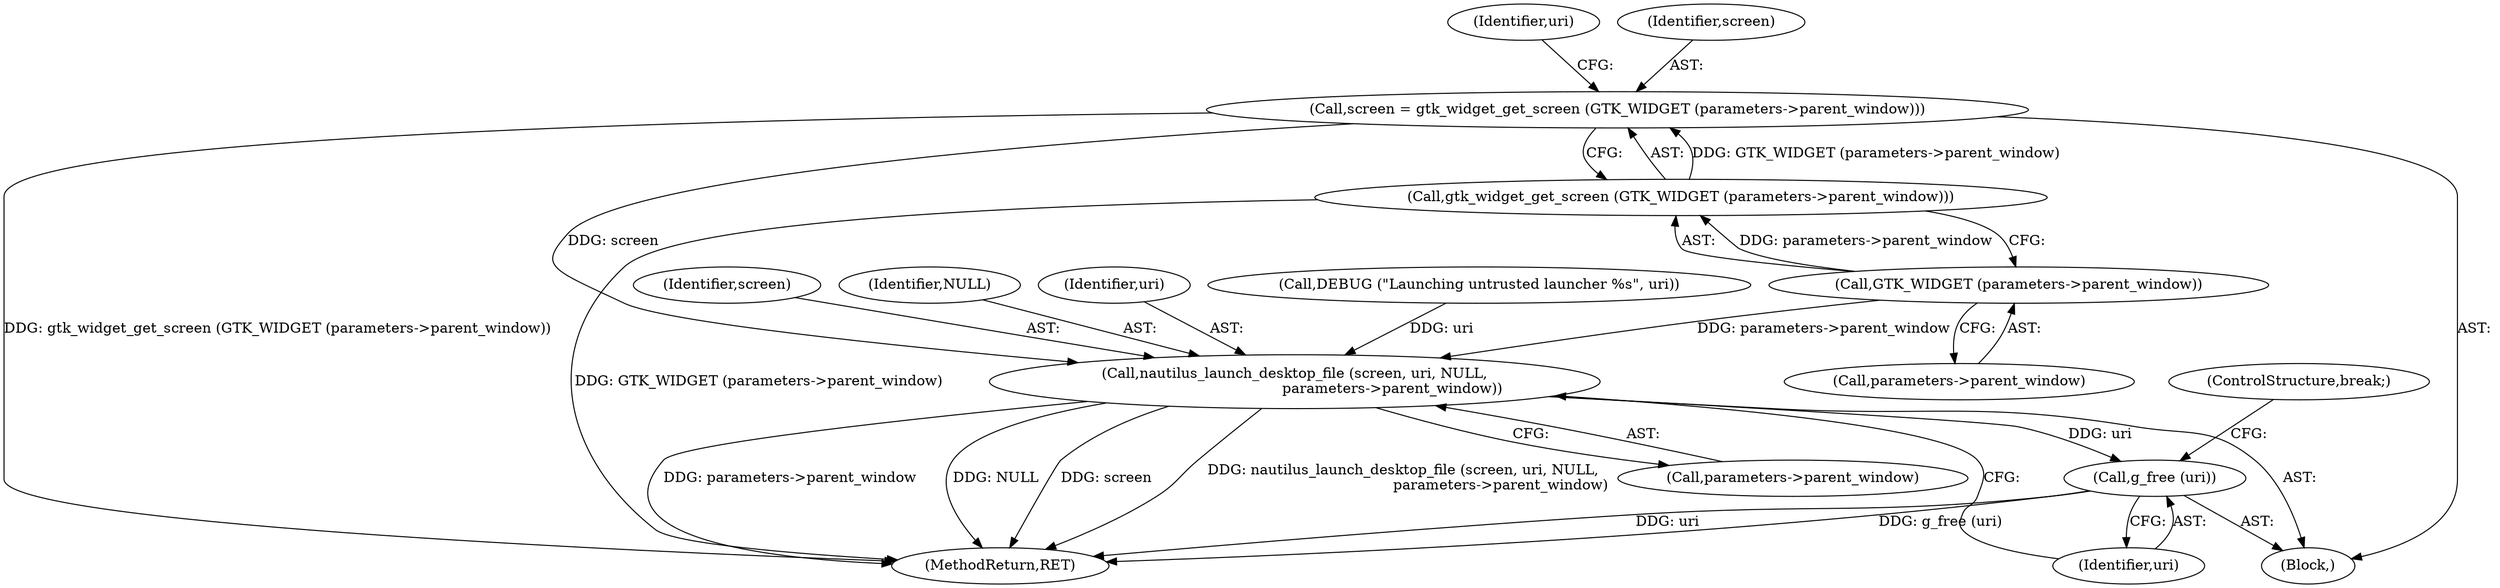 digraph "0_nautilus_1630f53481f445ada0a455e9979236d31a8d3bb0_6@pointer" {
"1000114" [label="(Call,screen = gtk_widget_get_screen (GTK_WIDGET (parameters->parent_window)))"];
"1000116" [label="(Call,gtk_widget_get_screen (GTK_WIDGET (parameters->parent_window)))"];
"1000117" [label="(Call,GTK_WIDGET (parameters->parent_window))"];
"1000130" [label="(Call,nautilus_launch_desktop_file (screen, uri, NULL,\n                                           parameters->parent_window))"];
"1000137" [label="(Call,g_free (uri))"];
"1000118" [label="(Call,parameters->parent_window)"];
"1000130" [label="(Call,nautilus_launch_desktop_file (screen, uri, NULL,\n                                           parameters->parent_window))"];
"1000131" [label="(Identifier,screen)"];
"1000133" [label="(Identifier,NULL)"];
"1000134" [label="(Call,parameters->parent_window)"];
"1000122" [label="(Identifier,uri)"];
"1000139" [label="(ControlStructure,break;)"];
"1000132" [label="(Identifier,uri)"];
"1000127" [label="(Call,DEBUG (\"Launching untrusted launcher %s\", uri))"];
"1000115" [label="(Identifier,screen)"];
"1000113" [label="(Block,)"];
"1000116" [label="(Call,gtk_widget_get_screen (GTK_WIDGET (parameters->parent_window)))"];
"1000167" [label="(MethodReturn,RET)"];
"1000117" [label="(Call,GTK_WIDGET (parameters->parent_window))"];
"1000114" [label="(Call,screen = gtk_widget_get_screen (GTK_WIDGET (parameters->parent_window)))"];
"1000138" [label="(Identifier,uri)"];
"1000137" [label="(Call,g_free (uri))"];
"1000114" -> "1000113"  [label="AST: "];
"1000114" -> "1000116"  [label="CFG: "];
"1000115" -> "1000114"  [label="AST: "];
"1000116" -> "1000114"  [label="AST: "];
"1000122" -> "1000114"  [label="CFG: "];
"1000114" -> "1000167"  [label="DDG: gtk_widget_get_screen (GTK_WIDGET (parameters->parent_window))"];
"1000116" -> "1000114"  [label="DDG: GTK_WIDGET (parameters->parent_window)"];
"1000114" -> "1000130"  [label="DDG: screen"];
"1000116" -> "1000117"  [label="CFG: "];
"1000117" -> "1000116"  [label="AST: "];
"1000116" -> "1000167"  [label="DDG: GTK_WIDGET (parameters->parent_window)"];
"1000117" -> "1000116"  [label="DDG: parameters->parent_window"];
"1000117" -> "1000118"  [label="CFG: "];
"1000118" -> "1000117"  [label="AST: "];
"1000117" -> "1000130"  [label="DDG: parameters->parent_window"];
"1000130" -> "1000113"  [label="AST: "];
"1000130" -> "1000134"  [label="CFG: "];
"1000131" -> "1000130"  [label="AST: "];
"1000132" -> "1000130"  [label="AST: "];
"1000133" -> "1000130"  [label="AST: "];
"1000134" -> "1000130"  [label="AST: "];
"1000138" -> "1000130"  [label="CFG: "];
"1000130" -> "1000167"  [label="DDG: nautilus_launch_desktop_file (screen, uri, NULL,\n                                           parameters->parent_window)"];
"1000130" -> "1000167"  [label="DDG: parameters->parent_window"];
"1000130" -> "1000167"  [label="DDG: NULL"];
"1000130" -> "1000167"  [label="DDG: screen"];
"1000127" -> "1000130"  [label="DDG: uri"];
"1000130" -> "1000137"  [label="DDG: uri"];
"1000137" -> "1000113"  [label="AST: "];
"1000137" -> "1000138"  [label="CFG: "];
"1000138" -> "1000137"  [label="AST: "];
"1000139" -> "1000137"  [label="CFG: "];
"1000137" -> "1000167"  [label="DDG: g_free (uri)"];
"1000137" -> "1000167"  [label="DDG: uri"];
}

